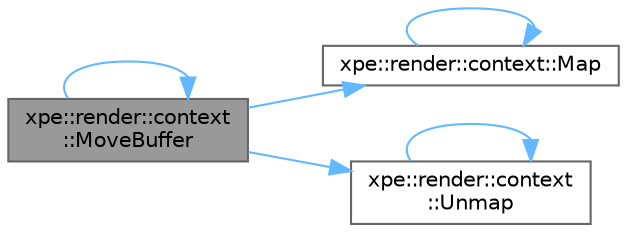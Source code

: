 digraph "xpe::render::context::MoveBuffer"
{
 // LATEX_PDF_SIZE
  bgcolor="transparent";
  edge [fontname=Helvetica,fontsize=10,labelfontname=Helvetica,labelfontsize=10];
  node [fontname=Helvetica,fontsize=10,shape=box,height=0.2,width=0.4];
  rankdir="LR";
  Node1 [id="Node000001",label="xpe::render::context\l::MoveBuffer",height=0.2,width=0.4,color="gray40", fillcolor="grey60", style="filled", fontcolor="black",tooltip=" "];
  Node1 -> Node2 [id="edge16_Node000001_Node000002",color="steelblue1",style="solid",tooltip=" "];
  Node2 [id="Node000002",label="xpe::render::context::Map",height=0.2,width=0.4,color="grey40", fillcolor="white", style="filled",URL="$namespacexpe_1_1render_1_1context.html#a4307865df88da4fb54e36f929b6f88a5",tooltip=" "];
  Node2 -> Node2 [id="edge17_Node000002_Node000002",color="steelblue1",style="solid",tooltip=" "];
  Node1 -> Node1 [id="edge18_Node000001_Node000001",color="steelblue1",style="solid",tooltip=" "];
  Node1 -> Node3 [id="edge19_Node000001_Node000003",color="steelblue1",style="solid",tooltip=" "];
  Node3 [id="Node000003",label="xpe::render::context\l::Unmap",height=0.2,width=0.4,color="grey40", fillcolor="white", style="filled",URL="$namespacexpe_1_1render_1_1context.html#a32b89671df27bd47193c116873b60f3e",tooltip=" "];
  Node3 -> Node3 [id="edge20_Node000003_Node000003",color="steelblue1",style="solid",tooltip=" "];
}
